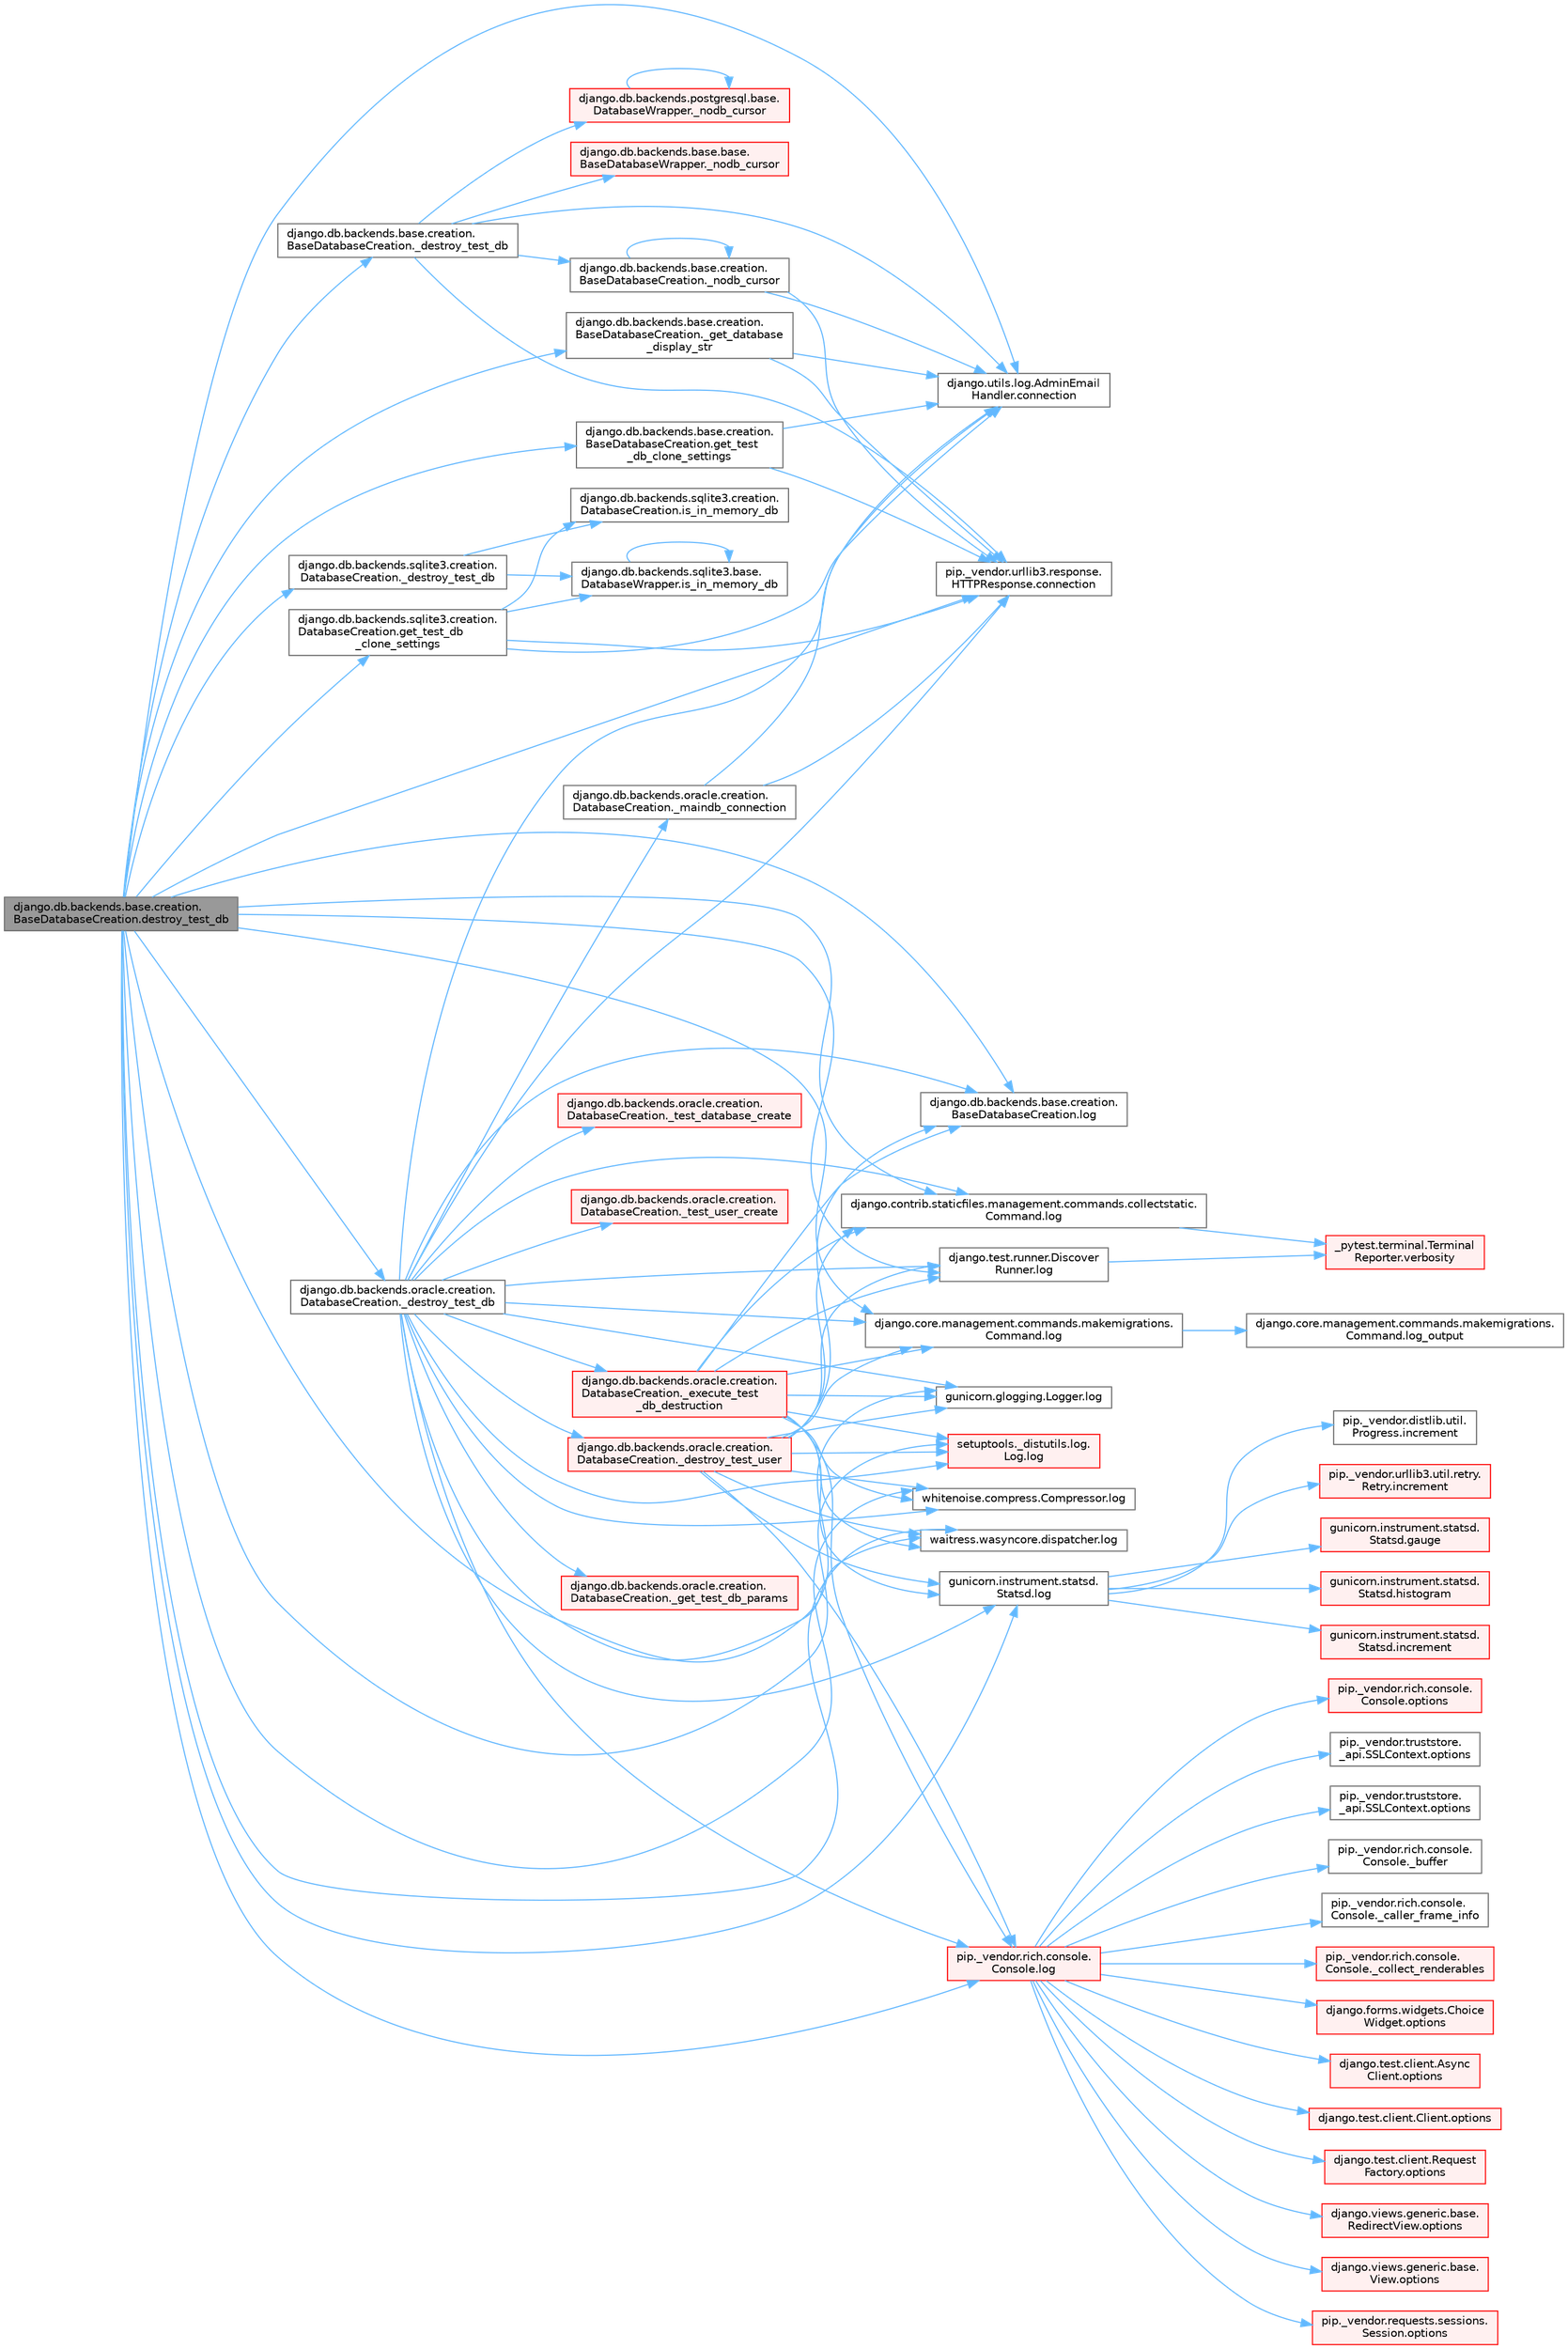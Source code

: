 digraph "django.db.backends.base.creation.BaseDatabaseCreation.destroy_test_db"
{
 // LATEX_PDF_SIZE
  bgcolor="transparent";
  edge [fontname=Helvetica,fontsize=10,labelfontname=Helvetica,labelfontsize=10];
  node [fontname=Helvetica,fontsize=10,shape=box,height=0.2,width=0.4];
  rankdir="LR";
  Node1 [id="Node000001",label="django.db.backends.base.creation.\lBaseDatabaseCreation.destroy_test_db",height=0.2,width=0.4,color="gray40", fillcolor="grey60", style="filled", fontcolor="black",tooltip=" "];
  Node1 -> Node2 [id="edge1_Node000001_Node000002",color="steelblue1",style="solid",tooltip=" "];
  Node2 [id="Node000002",label="django.db.backends.base.creation.\lBaseDatabaseCreation._destroy_test_db",height=0.2,width=0.4,color="grey40", fillcolor="white", style="filled",URL="$classdjango_1_1db_1_1backends_1_1base_1_1creation_1_1_base_database_creation.html#a02c0ddaddb0a7e0abc054d36a16766a2",tooltip=" "];
  Node2 -> Node3 [id="edge2_Node000002_Node000003",color="steelblue1",style="solid",tooltip=" "];
  Node3 [id="Node000003",label="django.db.backends.base.base.\lBaseDatabaseWrapper._nodb_cursor",height=0.2,width=0.4,color="red", fillcolor="#FFF0F0", style="filled",URL="$classdjango_1_1db_1_1backends_1_1base_1_1base_1_1_base_database_wrapper.html#a974ead54aa1258d94634ad6596225231",tooltip=" "];
  Node2 -> Node5 [id="edge3_Node000002_Node000005",color="steelblue1",style="solid",tooltip=" "];
  Node5 [id="Node000005",label="django.db.backends.base.creation.\lBaseDatabaseCreation._nodb_cursor",height=0.2,width=0.4,color="grey40", fillcolor="white", style="filled",URL="$classdjango_1_1db_1_1backends_1_1base_1_1creation_1_1_base_database_creation.html#a025fbe1c4101fe20237e3f9f1f19a24d",tooltip=" "];
  Node5 -> Node5 [id="edge4_Node000005_Node000005",color="steelblue1",style="solid",tooltip=" "];
  Node5 -> Node6 [id="edge5_Node000005_Node000006",color="steelblue1",style="solid",tooltip=" "];
  Node6 [id="Node000006",label="django.utils.log.AdminEmail\lHandler.connection",height=0.2,width=0.4,color="grey40", fillcolor="white", style="filled",URL="$classdjango_1_1utils_1_1log_1_1_admin_email_handler.html#a545b5f7ec55a857fe1ca7836814a0760",tooltip=" "];
  Node5 -> Node7 [id="edge6_Node000005_Node000007",color="steelblue1",style="solid",tooltip=" "];
  Node7 [id="Node000007",label="pip._vendor.urllib3.response.\lHTTPResponse.connection",height=0.2,width=0.4,color="grey40", fillcolor="white", style="filled",URL="$classpip_1_1__vendor_1_1urllib3_1_1response_1_1_h_t_t_p_response.html#a9002314624685de3bbf9b84bdc87fef8",tooltip=" "];
  Node2 -> Node8 [id="edge7_Node000002_Node000008",color="steelblue1",style="solid",tooltip=" "];
  Node8 [id="Node000008",label="django.db.backends.postgresql.base.\lDatabaseWrapper._nodb_cursor",height=0.2,width=0.4,color="red", fillcolor="#FFF0F0", style="filled",URL="$classdjango_1_1db_1_1backends_1_1postgresql_1_1base_1_1_database_wrapper.html#a3642495b921e37ea64fdd8d12342c076",tooltip=" "];
  Node8 -> Node8 [id="edge8_Node000008_Node000008",color="steelblue1",style="solid",tooltip=" "];
  Node2 -> Node6 [id="edge9_Node000002_Node000006",color="steelblue1",style="solid",tooltip=" "];
  Node2 -> Node7 [id="edge10_Node000002_Node000007",color="steelblue1",style="solid",tooltip=" "];
  Node1 -> Node9 [id="edge11_Node000001_Node000009",color="steelblue1",style="solid",tooltip=" "];
  Node9 [id="Node000009",label="django.db.backends.oracle.creation.\lDatabaseCreation._destroy_test_db",height=0.2,width=0.4,color="grey40", fillcolor="white", style="filled",URL="$classdjango_1_1db_1_1backends_1_1oracle_1_1creation_1_1_database_creation.html#a08dd28500eb796fba820014d705845e1",tooltip=" "];
  Node9 -> Node10 [id="edge12_Node000009_Node000010",color="steelblue1",style="solid",tooltip=" "];
  Node10 [id="Node000010",label="django.db.backends.oracle.creation.\lDatabaseCreation._destroy_test_user",height=0.2,width=0.4,color="red", fillcolor="#FFF0F0", style="filled",URL="$classdjango_1_1db_1_1backends_1_1oracle_1_1creation_1_1_database_creation.html#ac5b566d811b2dcccb9c6c125486ec8b9",tooltip=" "];
  Node10 -> Node12 [id="edge13_Node000010_Node000012",color="steelblue1",style="solid",tooltip=" "];
  Node12 [id="Node000012",label="django.contrib.staticfiles.management.commands.collectstatic.\lCommand.log",height=0.2,width=0.4,color="grey40", fillcolor="white", style="filled",URL="$classdjango_1_1contrib_1_1staticfiles_1_1management_1_1commands_1_1collectstatic_1_1_command.html#a0e93191b90ee0993e3286343d0b2de0e",tooltip=" "];
  Node12 -> Node13 [id="edge14_Node000012_Node000013",color="steelblue1",style="solid",tooltip=" "];
  Node13 [id="Node000013",label="_pytest.terminal.Terminal\lReporter.verbosity",height=0.2,width=0.4,color="red", fillcolor="#FFF0F0", style="filled",URL="$class__pytest_1_1terminal_1_1_terminal_reporter.html#a620047ffec9ba4f5cca84af25b3adbcf",tooltip=" "];
  Node10 -> Node16 [id="edge15_Node000010_Node000016",color="steelblue1",style="solid",tooltip=" "];
  Node16 [id="Node000016",label="django.core.management.commands.makemigrations.\lCommand.log",height=0.2,width=0.4,color="grey40", fillcolor="white", style="filled",URL="$classdjango_1_1core_1_1management_1_1commands_1_1makemigrations_1_1_command.html#a0409d121552878a7416460dba8274880",tooltip=" "];
  Node16 -> Node17 [id="edge16_Node000016_Node000017",color="steelblue1",style="solid",tooltip=" "];
  Node17 [id="Node000017",label="django.core.management.commands.makemigrations.\lCommand.log_output",height=0.2,width=0.4,color="grey40", fillcolor="white", style="filled",URL="$classdjango_1_1core_1_1management_1_1commands_1_1makemigrations_1_1_command.html#ad6cb5d402888250fc170034fdee93f6d",tooltip=" "];
  Node10 -> Node18 [id="edge17_Node000010_Node000018",color="steelblue1",style="solid",tooltip=" "];
  Node18 [id="Node000018",label="django.db.backends.base.creation.\lBaseDatabaseCreation.log",height=0.2,width=0.4,color="grey40", fillcolor="white", style="filled",URL="$classdjango_1_1db_1_1backends_1_1base_1_1creation_1_1_base_database_creation.html#ac297ec931db5ec68c271ec0d91be7183",tooltip=" "];
  Node10 -> Node19 [id="edge18_Node000010_Node000019",color="steelblue1",style="solid",tooltip=" "];
  Node19 [id="Node000019",label="django.test.runner.Discover\lRunner.log",height=0.2,width=0.4,color="grey40", fillcolor="white", style="filled",URL="$classdjango_1_1test_1_1runner_1_1_discover_runner.html#af5ad8e2895b3f0c5e0a6d7113199d641",tooltip=" "];
  Node19 -> Node13 [id="edge19_Node000019_Node000013",color="steelblue1",style="solid",tooltip=" "];
  Node10 -> Node20 [id="edge20_Node000010_Node000020",color="steelblue1",style="solid",tooltip=" "];
  Node20 [id="Node000020",label="gunicorn.glogging.Logger.log",height=0.2,width=0.4,color="grey40", fillcolor="white", style="filled",URL="$classgunicorn_1_1glogging_1_1_logger.html#ad6941dede526094643dd02c53c3449b0",tooltip=" "];
  Node10 -> Node21 [id="edge21_Node000010_Node000021",color="steelblue1",style="solid",tooltip=" "];
  Node21 [id="Node000021",label="gunicorn.instrument.statsd.\lStatsd.log",height=0.2,width=0.4,color="grey40", fillcolor="white", style="filled",URL="$classgunicorn_1_1instrument_1_1statsd_1_1_statsd.html#ab99145cf0b7c66dbcebcbdcbd44b4953",tooltip=" "];
  Node21 -> Node22 [id="edge22_Node000021_Node000022",color="steelblue1",style="solid",tooltip=" "];
  Node22 [id="Node000022",label="gunicorn.instrument.statsd.\lStatsd.gauge",height=0.2,width=0.4,color="red", fillcolor="#FFF0F0", style="filled",URL="$classgunicorn_1_1instrument_1_1statsd_1_1_statsd.html#a6cebc76ae769412dfb0f0a3ec727c50d",tooltip=" "];
  Node21 -> Node24 [id="edge23_Node000021_Node000024",color="steelblue1",style="solid",tooltip=" "];
  Node24 [id="Node000024",label="gunicorn.instrument.statsd.\lStatsd.histogram",height=0.2,width=0.4,color="red", fillcolor="#FFF0F0", style="filled",URL="$classgunicorn_1_1instrument_1_1statsd_1_1_statsd.html#adee3cb12a43f643cca3c9084d77285b4",tooltip=" "];
  Node21 -> Node25 [id="edge24_Node000021_Node000025",color="steelblue1",style="solid",tooltip=" "];
  Node25 [id="Node000025",label="gunicorn.instrument.statsd.\lStatsd.increment",height=0.2,width=0.4,color="red", fillcolor="#FFF0F0", style="filled",URL="$classgunicorn_1_1instrument_1_1statsd_1_1_statsd.html#a5527687726a051a5182ee13a842b08fd",tooltip=" "];
  Node21 -> Node26 [id="edge25_Node000021_Node000026",color="steelblue1",style="solid",tooltip=" "];
  Node26 [id="Node000026",label="pip._vendor.distlib.util.\lProgress.increment",height=0.2,width=0.4,color="grey40", fillcolor="white", style="filled",URL="$classpip_1_1__vendor_1_1distlib_1_1util_1_1_progress.html#a197ffd4ac8a74898742a6cde5b4c5466",tooltip=" "];
  Node21 -> Node27 [id="edge26_Node000021_Node000027",color="steelblue1",style="solid",tooltip=" "];
  Node27 [id="Node000027",label="pip._vendor.urllib3.util.retry.\lRetry.increment",height=0.2,width=0.4,color="red", fillcolor="#FFF0F0", style="filled",URL="$classpip_1_1__vendor_1_1urllib3_1_1util_1_1retry_1_1_retry.html#a88dd993ccb2ef4b2bfa9ad0571374b12",tooltip=" "];
  Node10 -> Node1127 [id="edge27_Node000010_Node001127",color="steelblue1",style="solid",tooltip=" "];
  Node1127 [id="Node001127",label="pip._vendor.rich.console.\lConsole.log",height=0.2,width=0.4,color="red", fillcolor="#FFF0F0", style="filled",URL="$classpip_1_1__vendor_1_1rich_1_1console_1_1_console.html#af9c77e39f9413fc2b134c60cfa23b0f1",tooltip=" "];
  Node1127 -> Node337 [id="edge28_Node001127_Node000337",color="steelblue1",style="solid",tooltip=" "];
  Node337 [id="Node000337",label="pip._vendor.rich.console.\lConsole._buffer",height=0.2,width=0.4,color="grey40", fillcolor="white", style="filled",URL="$classpip_1_1__vendor_1_1rich_1_1console_1_1_console.html#a51eaf031922c907e4085937b82f5564e",tooltip=" "];
  Node1127 -> Node1128 [id="edge29_Node001127_Node001128",color="steelblue1",style="solid",tooltip=" "];
  Node1128 [id="Node001128",label="pip._vendor.rich.console.\lConsole._caller_frame_info",height=0.2,width=0.4,color="grey40", fillcolor="white", style="filled",URL="$classpip_1_1__vendor_1_1rich_1_1console_1_1_console.html#ac43cb4290591af4f04cd264aa1fc1b0f",tooltip=" "];
  Node1127 -> Node338 [id="edge30_Node001127_Node000338",color="steelblue1",style="solid",tooltip=" "];
  Node338 [id="Node000338",label="pip._vendor.rich.console.\lConsole._collect_renderables",height=0.2,width=0.4,color="red", fillcolor="#FFF0F0", style="filled",URL="$classpip_1_1__vendor_1_1rich_1_1console_1_1_console.html#ab053dc750094e77e036523f6d2c14899",tooltip=" "];
  Node1127 -> Node348 [id="edge31_Node001127_Node000348",color="steelblue1",style="solid",tooltip=" "];
  Node348 [id="Node000348",label="django.forms.widgets.Choice\lWidget.options",height=0.2,width=0.4,color="red", fillcolor="#FFF0F0", style="filled",URL="$classdjango_1_1forms_1_1widgets_1_1_choice_widget.html#a8575b90386fc2027f38ea00133cef250",tooltip=" "];
  Node1127 -> Node1129 [id="edge32_Node001127_Node001129",color="steelblue1",style="solid",tooltip=" "];
  Node1129 [id="Node001129",label="django.test.client.Async\lClient.options",height=0.2,width=0.4,color="red", fillcolor="#FFF0F0", style="filled",URL="$classdjango_1_1test_1_1client_1_1_async_client.html#a84509c6347cbc018e6335b924ec841a2",tooltip=" "];
  Node1127 -> Node1305 [id="edge33_Node001127_Node001305",color="steelblue1",style="solid",tooltip=" "];
  Node1305 [id="Node001305",label="django.test.client.Client.options",height=0.2,width=0.4,color="red", fillcolor="#FFF0F0", style="filled",URL="$classdjango_1_1test_1_1client_1_1_client.html#a839ea6375ca2184b3b60550938b6824c",tooltip=" "];
  Node1127 -> Node1308 [id="edge34_Node001127_Node001308",color="steelblue1",style="solid",tooltip=" "];
  Node1308 [id="Node001308",label="django.test.client.Request\lFactory.options",height=0.2,width=0.4,color="red", fillcolor="#FFF0F0", style="filled",URL="$classdjango_1_1test_1_1client_1_1_request_factory.html#a438a7e1be2437d680cd78d11dee77c54",tooltip=" "];
  Node1127 -> Node1355 [id="edge35_Node001127_Node001355",color="steelblue1",style="solid",tooltip=" "];
  Node1355 [id="Node001355",label="django.views.generic.base.\lRedirectView.options",height=0.2,width=0.4,color="red", fillcolor="#FFF0F0", style="filled",URL="$classdjango_1_1views_1_1generic_1_1base_1_1_redirect_view.html#a444de156c79647344c987295c47a76e1",tooltip=" "];
  Node1127 -> Node1568 [id="edge36_Node001127_Node001568",color="steelblue1",style="solid",tooltip=" "];
  Node1568 [id="Node001568",label="django.views.generic.base.\lView.options",height=0.2,width=0.4,color="red", fillcolor="#FFF0F0", style="filled",URL="$classdjango_1_1views_1_1generic_1_1base_1_1_view.html#a4d1dc440a5bae11bd7859d20ca9948e1",tooltip=" "];
  Node1127 -> Node1571 [id="edge37_Node001127_Node001571",color="steelblue1",style="solid",tooltip=" "];
  Node1571 [id="Node001571",label="pip._vendor.requests.sessions.\lSession.options",height=0.2,width=0.4,color="red", fillcolor="#FFF0F0", style="filled",URL="$classpip_1_1__vendor_1_1requests_1_1sessions_1_1_session.html#a210270880f90521b3b3014748ecd87e9",tooltip=" "];
  Node1127 -> Node1572 [id="edge38_Node001127_Node001572",color="steelblue1",style="solid",tooltip=" "];
  Node1572 [id="Node001572",label="pip._vendor.rich.console.\lConsole.options",height=0.2,width=0.4,color="red", fillcolor="#FFF0F0", style="filled",URL="$classpip_1_1__vendor_1_1rich_1_1console_1_1_console.html#a41c8efe30ea45a9a4a3f8c34c688fe00",tooltip=" "];
  Node1127 -> Node1580 [id="edge39_Node001127_Node001580",color="steelblue1",style="solid",tooltip=" "];
  Node1580 [id="Node001580",label="pip._vendor.truststore.\l_api.SSLContext.options",height=0.2,width=0.4,color="grey40", fillcolor="white", style="filled",URL="$classpip_1_1__vendor_1_1truststore_1_1__api_1_1_s_s_l_context.html#a6755b8a82c0de77273744b73a826678d",tooltip=" "];
  Node1127 -> Node1581 [id="edge40_Node001127_Node001581",color="steelblue1",style="solid",tooltip=" "];
  Node1581 [id="Node001581",label="pip._vendor.truststore.\l_api.SSLContext.options",height=0.2,width=0.4,color="grey40", fillcolor="white", style="filled",URL="$classpip_1_1__vendor_1_1truststore_1_1__api_1_1_s_s_l_context.html#a90bd5b81f087b6628b2f681ce6cffcd6",tooltip=" "];
  Node10 -> Node1286 [id="edge41_Node000010_Node001286",color="steelblue1",style="solid",tooltip=" "];
  Node1286 [id="Node001286",label="setuptools._distutils.log.\lLog.log",height=0.2,width=0.4,color="red", fillcolor="#FFF0F0", style="filled",URL="$classsetuptools_1_1__distutils_1_1log_1_1_log.html#af651bf90098b3f6c9f3913b91f0eda70",tooltip=" "];
  Node10 -> Node1289 [id="edge42_Node000010_Node001289",color="steelblue1",style="solid",tooltip=" "];
  Node1289 [id="Node001289",label="waitress.wasyncore.dispatcher.log",height=0.2,width=0.4,color="grey40", fillcolor="white", style="filled",URL="$classwaitress_1_1wasyncore_1_1dispatcher.html#ab4786338f40a0cf9e9df45b57d4c0a63",tooltip=" "];
  Node10 -> Node1290 [id="edge43_Node000010_Node001290",color="steelblue1",style="solid",tooltip=" "];
  Node1290 [id="Node001290",label="whitenoise.compress.Compressor.log",height=0.2,width=0.4,color="grey40", fillcolor="white", style="filled",URL="$classwhitenoise_1_1compress_1_1_compressor.html#aa70a9f98a4387e4d394529c17cdbee27",tooltip=" "];
  Node9 -> Node4533 [id="edge44_Node000009_Node004533",color="steelblue1",style="solid",tooltip=" "];
  Node4533 [id="Node004533",label="django.db.backends.oracle.creation.\lDatabaseCreation._execute_test\l_db_destruction",height=0.2,width=0.4,color="red", fillcolor="#FFF0F0", style="filled",URL="$classdjango_1_1db_1_1backends_1_1oracle_1_1creation_1_1_database_creation.html#a122c68cb1495e4c1a5c9c6a8f61ea46f",tooltip=" "];
  Node4533 -> Node12 [id="edge45_Node004533_Node000012",color="steelblue1",style="solid",tooltip=" "];
  Node4533 -> Node16 [id="edge46_Node004533_Node000016",color="steelblue1",style="solid",tooltip=" "];
  Node4533 -> Node18 [id="edge47_Node004533_Node000018",color="steelblue1",style="solid",tooltip=" "];
  Node4533 -> Node19 [id="edge48_Node004533_Node000019",color="steelblue1",style="solid",tooltip=" "];
  Node4533 -> Node20 [id="edge49_Node004533_Node000020",color="steelblue1",style="solid",tooltip=" "];
  Node4533 -> Node21 [id="edge50_Node004533_Node000021",color="steelblue1",style="solid",tooltip=" "];
  Node4533 -> Node1127 [id="edge51_Node004533_Node001127",color="steelblue1",style="solid",tooltip=" "];
  Node4533 -> Node1286 [id="edge52_Node004533_Node001286",color="steelblue1",style="solid",tooltip=" "];
  Node4533 -> Node1289 [id="edge53_Node004533_Node001289",color="steelblue1",style="solid",tooltip=" "];
  Node4533 -> Node1290 [id="edge54_Node004533_Node001290",color="steelblue1",style="solid",tooltip=" "];
  Node9 -> Node4534 [id="edge55_Node000009_Node004534",color="steelblue1",style="solid",tooltip=" "];
  Node4534 [id="Node004534",label="django.db.backends.oracle.creation.\lDatabaseCreation._get_test_db_params",height=0.2,width=0.4,color="red", fillcolor="#FFF0F0", style="filled",URL="$classdjango_1_1db_1_1backends_1_1oracle_1_1creation_1_1_database_creation.html#a5fb38946a7e0040a76f67c9f7b0eb58e",tooltip=" "];
  Node9 -> Node4550 [id="edge56_Node000009_Node004550",color="steelblue1",style="solid",tooltip=" "];
  Node4550 [id="Node004550",label="django.db.backends.oracle.creation.\lDatabaseCreation._maindb_connection",height=0.2,width=0.4,color="grey40", fillcolor="white", style="filled",URL="$classdjango_1_1db_1_1backends_1_1oracle_1_1creation_1_1_database_creation.html#ad7cae402546d74c622614639c9bb3912",tooltip=" "];
  Node4550 -> Node6 [id="edge57_Node004550_Node000006",color="steelblue1",style="solid",tooltip=" "];
  Node4550 -> Node7 [id="edge58_Node004550_Node000007",color="steelblue1",style="solid",tooltip=" "];
  Node9 -> Node4551 [id="edge59_Node000009_Node004551",color="steelblue1",style="solid",tooltip=" "];
  Node4551 [id="Node004551",label="django.db.backends.oracle.creation.\lDatabaseCreation._test_database_create",height=0.2,width=0.4,color="red", fillcolor="#FFF0F0", style="filled",URL="$classdjango_1_1db_1_1backends_1_1oracle_1_1creation_1_1_database_creation.html#add82a253ab748d249e788478d500808d",tooltip=" "];
  Node9 -> Node4538 [id="edge60_Node000009_Node004538",color="steelblue1",style="solid",tooltip=" "];
  Node4538 [id="Node004538",label="django.db.backends.oracle.creation.\lDatabaseCreation._test_user_create",height=0.2,width=0.4,color="red", fillcolor="#FFF0F0", style="filled",URL="$classdjango_1_1db_1_1backends_1_1oracle_1_1creation_1_1_database_creation.html#a29d9c5bee1762df13d4d12147c70bbd2",tooltip=" "];
  Node9 -> Node6 [id="edge61_Node000009_Node000006",color="steelblue1",style="solid",tooltip=" "];
  Node9 -> Node7 [id="edge62_Node000009_Node000007",color="steelblue1",style="solid",tooltip=" "];
  Node9 -> Node12 [id="edge63_Node000009_Node000012",color="steelblue1",style="solid",tooltip=" "];
  Node9 -> Node16 [id="edge64_Node000009_Node000016",color="steelblue1",style="solid",tooltip=" "];
  Node9 -> Node18 [id="edge65_Node000009_Node000018",color="steelblue1",style="solid",tooltip=" "];
  Node9 -> Node19 [id="edge66_Node000009_Node000019",color="steelblue1",style="solid",tooltip=" "];
  Node9 -> Node20 [id="edge67_Node000009_Node000020",color="steelblue1",style="solid",tooltip=" "];
  Node9 -> Node21 [id="edge68_Node000009_Node000021",color="steelblue1",style="solid",tooltip=" "];
  Node9 -> Node1127 [id="edge69_Node000009_Node001127",color="steelblue1",style="solid",tooltip=" "];
  Node9 -> Node1286 [id="edge70_Node000009_Node001286",color="steelblue1",style="solid",tooltip=" "];
  Node9 -> Node1289 [id="edge71_Node000009_Node001289",color="steelblue1",style="solid",tooltip=" "];
  Node9 -> Node1290 [id="edge72_Node000009_Node001290",color="steelblue1",style="solid",tooltip=" "];
  Node1 -> Node4552 [id="edge73_Node000001_Node004552",color="steelblue1",style="solid",tooltip=" "];
  Node4552 [id="Node004552",label="django.db.backends.sqlite3.creation.\lDatabaseCreation._destroy_test_db",height=0.2,width=0.4,color="grey40", fillcolor="white", style="filled",URL="$classdjango_1_1db_1_1backends_1_1sqlite3_1_1creation_1_1_database_creation.html#a91274175dceb7d8fe59ff8a810cf4d29",tooltip=" "];
  Node4552 -> Node1110 [id="edge74_Node004552_Node001110",color="steelblue1",style="solid",tooltip=" "];
  Node1110 [id="Node001110",label="django.db.backends.sqlite3.base.\lDatabaseWrapper.is_in_memory_db",height=0.2,width=0.4,color="grey40", fillcolor="white", style="filled",URL="$classdjango_1_1db_1_1backends_1_1sqlite3_1_1base_1_1_database_wrapper.html#a19e528b4a06984b0688159b73ad80b0d",tooltip=" "];
  Node1110 -> Node1110 [id="edge75_Node001110_Node001110",color="steelblue1",style="solid",tooltip=" "];
  Node4552 -> Node1111 [id="edge76_Node004552_Node001111",color="steelblue1",style="solid",tooltip=" "];
  Node1111 [id="Node001111",label="django.db.backends.sqlite3.creation.\lDatabaseCreation.is_in_memory_db",height=0.2,width=0.4,color="grey40", fillcolor="white", style="filled",URL="$classdjango_1_1db_1_1backends_1_1sqlite3_1_1creation_1_1_database_creation.html#a401e67caff65e9049f387f639ceb6402",tooltip=" "];
  Node1 -> Node4553 [id="edge77_Node000001_Node004553",color="steelblue1",style="solid",tooltip=" "];
  Node4553 [id="Node004553",label="django.db.backends.base.creation.\lBaseDatabaseCreation._get_database\l_display_str",height=0.2,width=0.4,color="grey40", fillcolor="white", style="filled",URL="$classdjango_1_1db_1_1backends_1_1base_1_1creation_1_1_base_database_creation.html#a6d9c9b73884bb760ee58378580b522f0",tooltip=" "];
  Node4553 -> Node6 [id="edge78_Node004553_Node000006",color="steelblue1",style="solid",tooltip=" "];
  Node4553 -> Node7 [id="edge79_Node004553_Node000007",color="steelblue1",style="solid",tooltip=" "];
  Node1 -> Node6 [id="edge80_Node000001_Node000006",color="steelblue1",style="solid",tooltip=" "];
  Node1 -> Node7 [id="edge81_Node000001_Node000007",color="steelblue1",style="solid",tooltip=" "];
  Node1 -> Node4554 [id="edge82_Node000001_Node004554",color="steelblue1",style="solid",tooltip=" "];
  Node4554 [id="Node004554",label="django.db.backends.base.creation.\lBaseDatabaseCreation.get_test\l_db_clone_settings",height=0.2,width=0.4,color="grey40", fillcolor="white", style="filled",URL="$classdjango_1_1db_1_1backends_1_1base_1_1creation_1_1_base_database_creation.html#a383e8257716c30cd04bbf648b4066909",tooltip=" "];
  Node4554 -> Node6 [id="edge83_Node004554_Node000006",color="steelblue1",style="solid",tooltip=" "];
  Node4554 -> Node7 [id="edge84_Node004554_Node000007",color="steelblue1",style="solid",tooltip=" "];
  Node1 -> Node4555 [id="edge85_Node000001_Node004555",color="steelblue1",style="solid",tooltip=" "];
  Node4555 [id="Node004555",label="django.db.backends.sqlite3.creation.\lDatabaseCreation.get_test_db\l_clone_settings",height=0.2,width=0.4,color="grey40", fillcolor="white", style="filled",URL="$classdjango_1_1db_1_1backends_1_1sqlite3_1_1creation_1_1_database_creation.html#a55cb714eecaae419a84ae3ccae8082e7",tooltip=" "];
  Node4555 -> Node6 [id="edge86_Node004555_Node000006",color="steelblue1",style="solid",tooltip=" "];
  Node4555 -> Node7 [id="edge87_Node004555_Node000007",color="steelblue1",style="solid",tooltip=" "];
  Node4555 -> Node1110 [id="edge88_Node004555_Node001110",color="steelblue1",style="solid",tooltip=" "];
  Node4555 -> Node1111 [id="edge89_Node004555_Node001111",color="steelblue1",style="solid",tooltip=" "];
  Node1 -> Node12 [id="edge90_Node000001_Node000012",color="steelblue1",style="solid",tooltip=" "];
  Node1 -> Node16 [id="edge91_Node000001_Node000016",color="steelblue1",style="solid",tooltip=" "];
  Node1 -> Node18 [id="edge92_Node000001_Node000018",color="steelblue1",style="solid",tooltip=" "];
  Node1 -> Node19 [id="edge93_Node000001_Node000019",color="steelblue1",style="solid",tooltip=" "];
  Node1 -> Node20 [id="edge94_Node000001_Node000020",color="steelblue1",style="solid",tooltip=" "];
  Node1 -> Node21 [id="edge95_Node000001_Node000021",color="steelblue1",style="solid",tooltip=" "];
  Node1 -> Node1127 [id="edge96_Node000001_Node001127",color="steelblue1",style="solid",tooltip=" "];
  Node1 -> Node1286 [id="edge97_Node000001_Node001286",color="steelblue1",style="solid",tooltip=" "];
  Node1 -> Node1289 [id="edge98_Node000001_Node001289",color="steelblue1",style="solid",tooltip=" "];
  Node1 -> Node1290 [id="edge99_Node000001_Node001290",color="steelblue1",style="solid",tooltip=" "];
}
